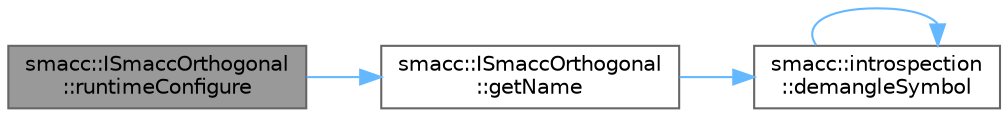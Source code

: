digraph "smacc::ISmaccOrthogonal::runtimeConfigure"
{
 // LATEX_PDF_SIZE
  bgcolor="transparent";
  edge [fontname=Helvetica,fontsize=10,labelfontname=Helvetica,labelfontsize=10];
  node [fontname=Helvetica,fontsize=10,shape=box,height=0.2,width=0.4];
  rankdir="LR";
  Node1 [label="smacc::ISmaccOrthogonal\l::runtimeConfigure",height=0.2,width=0.4,color="gray40", fillcolor="grey60", style="filled", fontcolor="black",tooltip=" "];
  Node1 -> Node2 [color="steelblue1",style="solid"];
  Node2 [label="smacc::ISmaccOrthogonal\l::getName",height=0.2,width=0.4,color="grey40", fillcolor="white", style="filled",URL="$classsmacc_1_1ISmaccOrthogonal.html#a45a444be97410cb061f8b9d5d77ee9b7",tooltip=" "];
  Node2 -> Node3 [color="steelblue1",style="solid"];
  Node3 [label="smacc::introspection\l::demangleSymbol",height=0.2,width=0.4,color="grey40", fillcolor="white", style="filled",URL="$namespacesmacc_1_1introspection.html#aa9158a0ff0cfe83a59877e6af7d7f873",tooltip=" "];
  Node3 -> Node3 [color="steelblue1",style="solid"];
}
